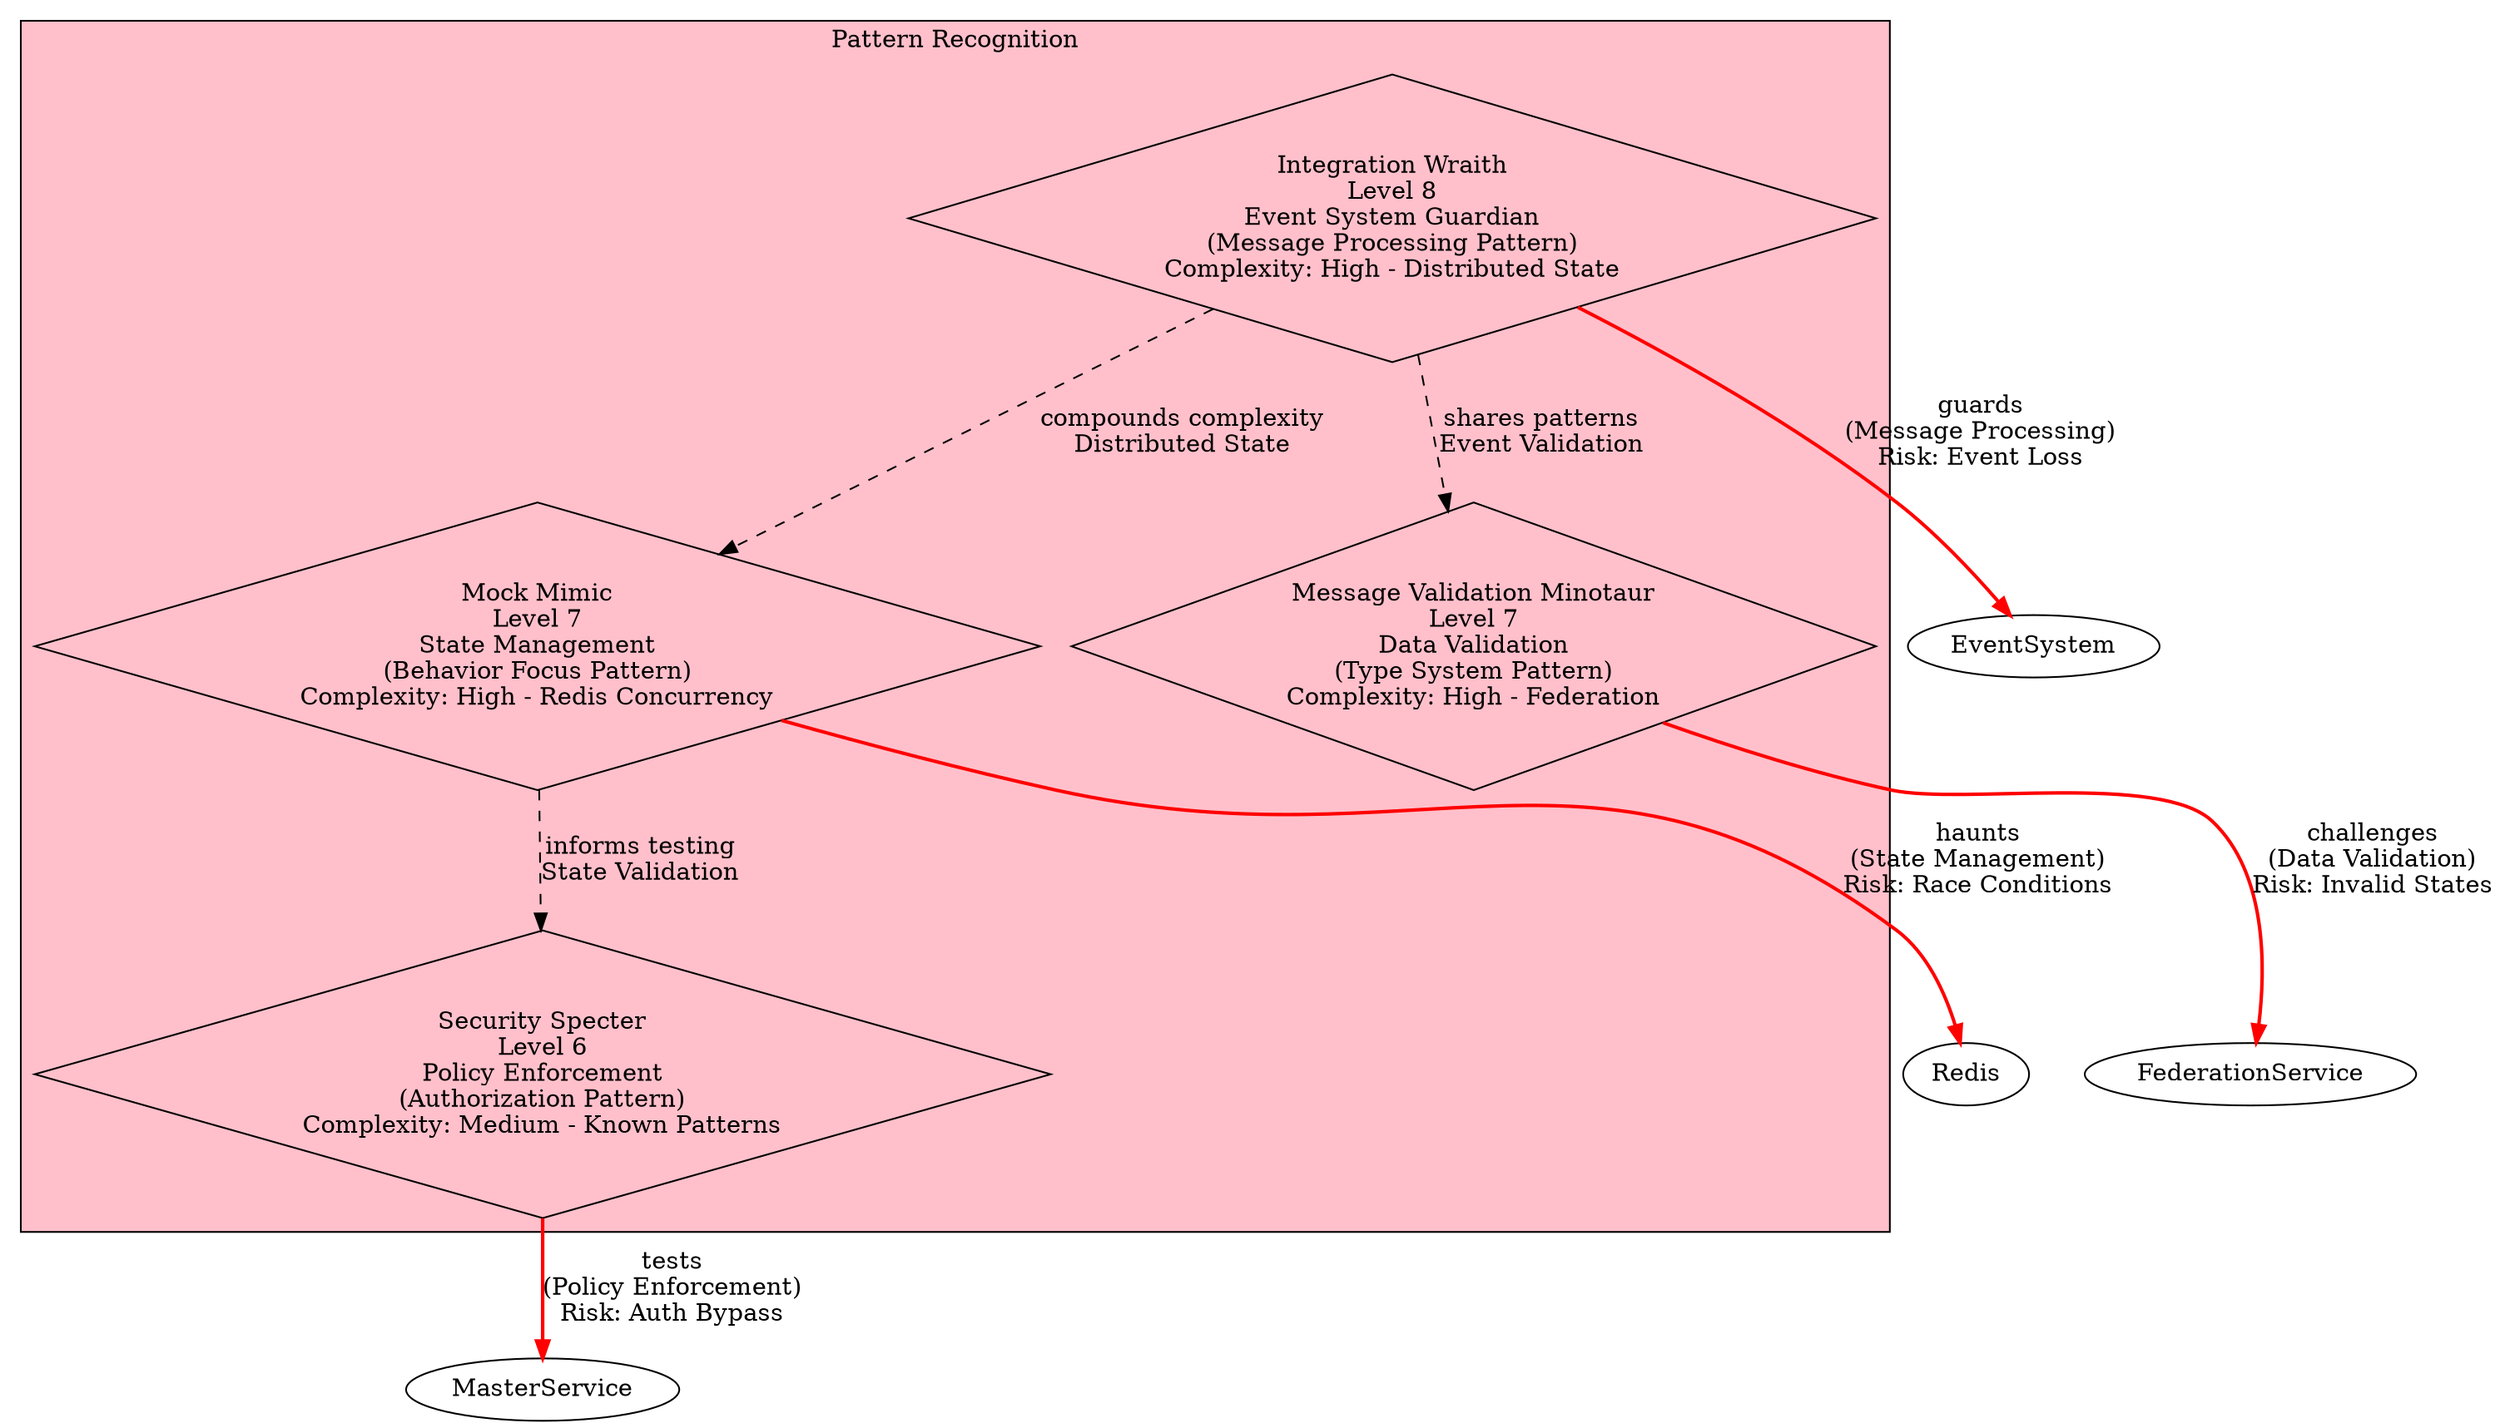 digraph ProjectKnowledge {
    // ... existing code ...
    
    // Lurking Monsters
    subgraph cluster_monsters {
        label="Pattern Recognition"
        style=filled;
        fillcolor=pink;
        
        IntegrationWraith [shape=diamond, 
                         label="Integration Wraith\nLevel 8\nEvent System Guardian\n(Message Processing Pattern)\nComplexity: High - Distributed State"]
        
        MockMimic [shape=diamond,
                           label="Mock Mimic\nLevel 7\nState Management\n(Behavior Focus Pattern)\nComplexity: High - Redis Concurrency"]
        
        MessageMinotaur [shape=diamond,
                          label="Message Validation Minotaur\nLevel 7\nData Validation\n(Type System Pattern)\nComplexity: High - Federation"]
        
        SecuritySpecter [shape=diamond,
                          label="Security Specter\nLevel 6\nPolicy Enforcement\n(Authorization Pattern)\nComplexity: Medium - Known Patterns"]
    }
    
    // Monster Relationships - Updated with pattern recognition and complexity
    IntegrationWraith -> EventSystem [label="guards\n(Message Processing)\nRisk: Event Loss", color=red, style=bold]
    MockMimic -> Redis [label="haunts\n(State Management)\nRisk: Race Conditions", color=red, style=bold]
    MessageMinotaur -> FederationService [label="challenges\n(Data Validation)\nRisk: Invalid States", color=red, style=bold]
    SecuritySpecter -> MasterService [label="tests\n(Policy Enforcement)\nRisk: Auth Bypass", color=red, style=bold]

    // Pattern Recognition Relationships with Complexity Analysis
    IntegrationWraith -> MessageMinotaur [label="shares patterns\nEvent Validation", style=dashed]
    MockMimic -> SecuritySpecter [label="informs testing\nState Validation", style=dashed]
    IntegrationWraith -> MockMimic [label="compounds complexity\nDistributed State", style=dashed]
    
    // ... rest of existing code ...
} 